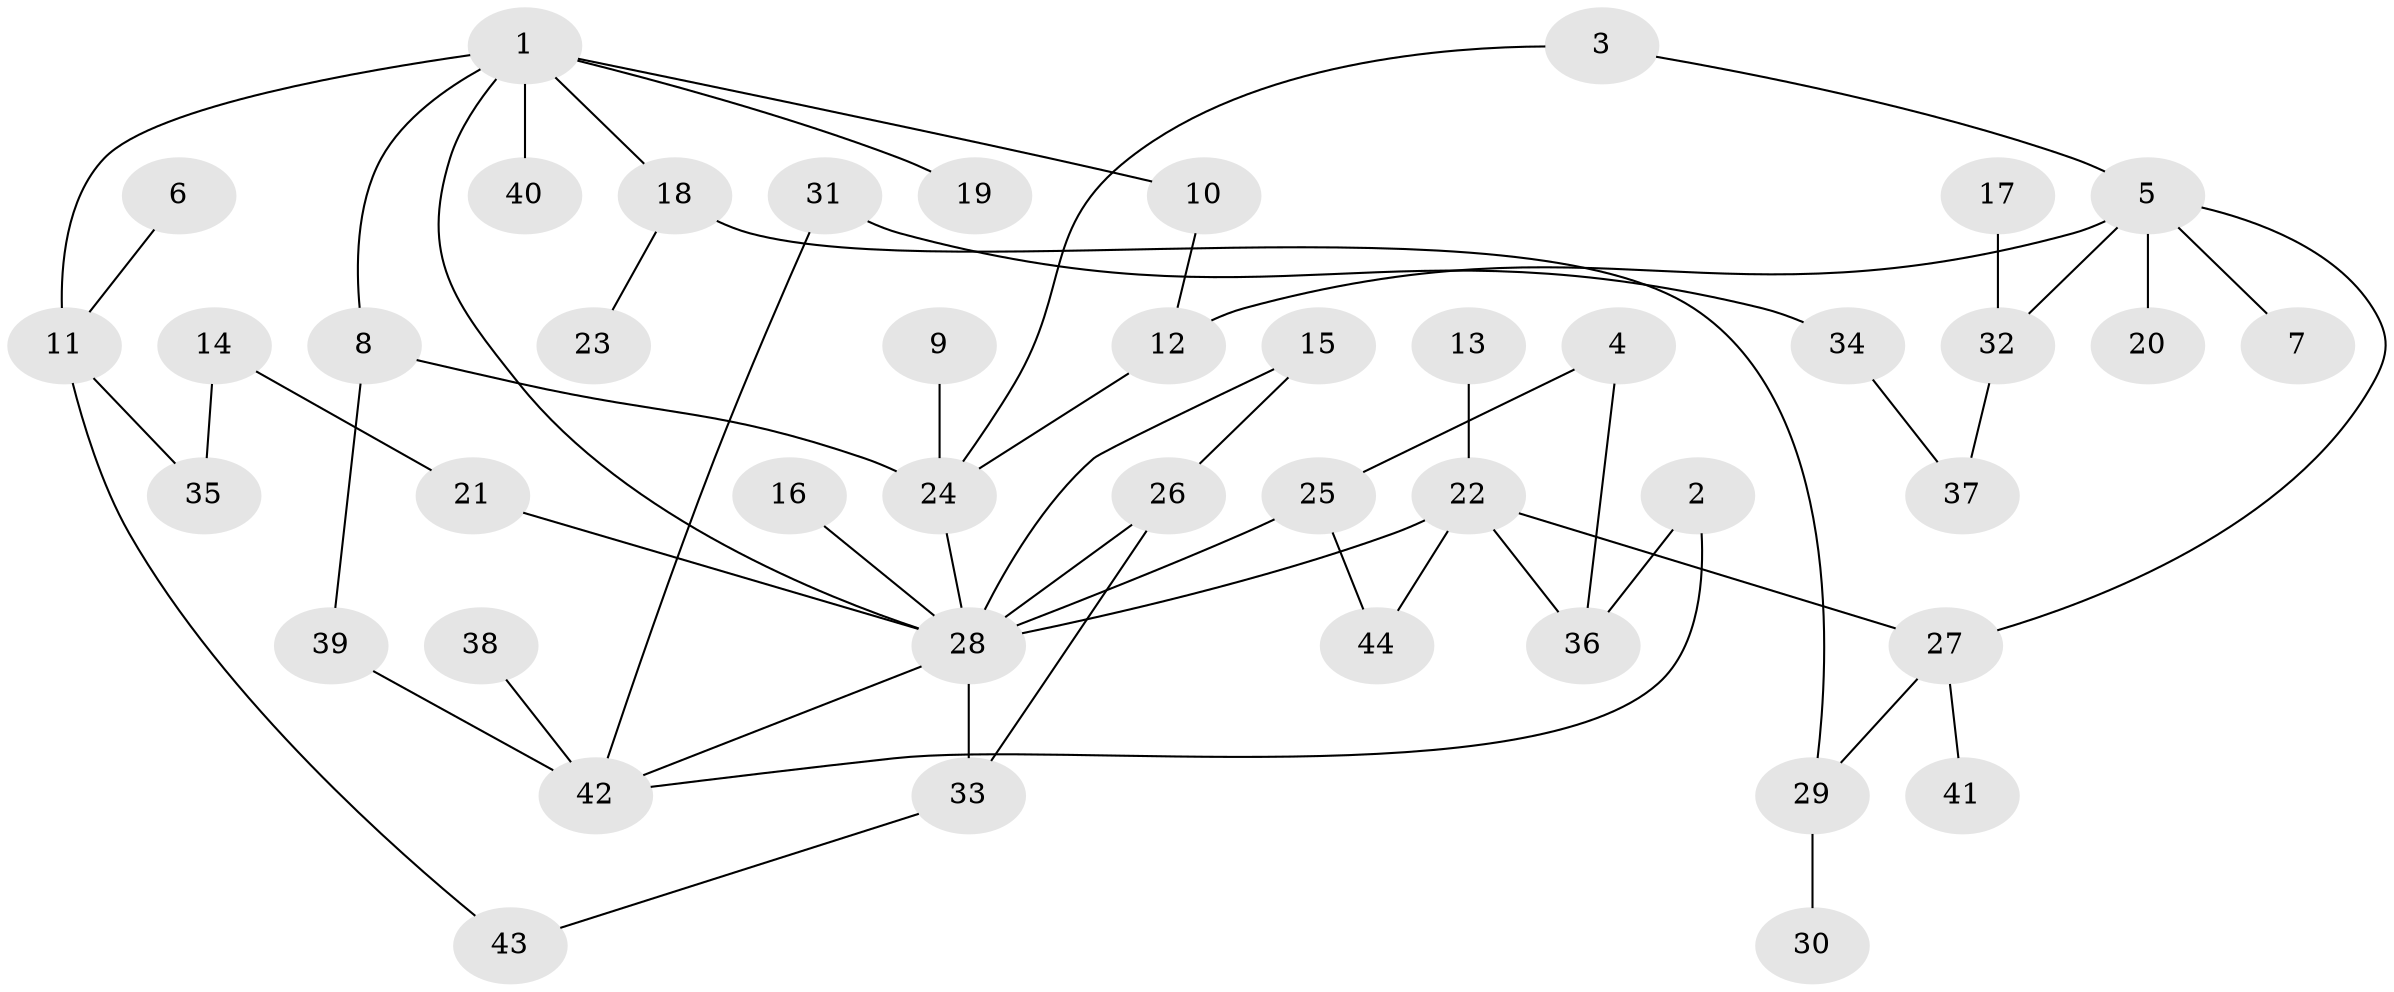 // original degree distribution, {7: 0.022727272727272728, 3: 0.19318181818181818, 6: 0.03409090909090909, 4: 0.06818181818181818, 5: 0.03409090909090909, 1: 0.36363636363636365, 2: 0.2840909090909091}
// Generated by graph-tools (version 1.1) at 2025/25/03/09/25 03:25:29]
// undirected, 44 vertices, 57 edges
graph export_dot {
graph [start="1"]
  node [color=gray90,style=filled];
  1;
  2;
  3;
  4;
  5;
  6;
  7;
  8;
  9;
  10;
  11;
  12;
  13;
  14;
  15;
  16;
  17;
  18;
  19;
  20;
  21;
  22;
  23;
  24;
  25;
  26;
  27;
  28;
  29;
  30;
  31;
  32;
  33;
  34;
  35;
  36;
  37;
  38;
  39;
  40;
  41;
  42;
  43;
  44;
  1 -- 8 [weight=1.0];
  1 -- 10 [weight=1.0];
  1 -- 11 [weight=1.0];
  1 -- 18 [weight=1.0];
  1 -- 19 [weight=1.0];
  1 -- 28 [weight=1.0];
  1 -- 40 [weight=1.0];
  2 -- 36 [weight=1.0];
  2 -- 42 [weight=1.0];
  3 -- 5 [weight=1.0];
  3 -- 24 [weight=1.0];
  4 -- 25 [weight=1.0];
  4 -- 36 [weight=1.0];
  5 -- 7 [weight=1.0];
  5 -- 12 [weight=1.0];
  5 -- 20 [weight=1.0];
  5 -- 27 [weight=1.0];
  5 -- 32 [weight=1.0];
  6 -- 11 [weight=1.0];
  8 -- 24 [weight=1.0];
  8 -- 39 [weight=1.0];
  9 -- 24 [weight=1.0];
  10 -- 12 [weight=1.0];
  11 -- 35 [weight=1.0];
  11 -- 43 [weight=1.0];
  12 -- 24 [weight=1.0];
  13 -- 22 [weight=1.0];
  14 -- 21 [weight=1.0];
  14 -- 35 [weight=1.0];
  15 -- 26 [weight=1.0];
  15 -- 28 [weight=1.0];
  16 -- 28 [weight=1.0];
  17 -- 32 [weight=1.0];
  18 -- 23 [weight=1.0];
  18 -- 29 [weight=1.0];
  21 -- 28 [weight=1.0];
  22 -- 27 [weight=1.0];
  22 -- 28 [weight=1.0];
  22 -- 36 [weight=1.0];
  22 -- 44 [weight=1.0];
  24 -- 28 [weight=1.0];
  25 -- 28 [weight=1.0];
  25 -- 44 [weight=1.0];
  26 -- 28 [weight=2.0];
  26 -- 33 [weight=1.0];
  27 -- 29 [weight=1.0];
  27 -- 41 [weight=1.0];
  28 -- 33 [weight=1.0];
  28 -- 42 [weight=1.0];
  29 -- 30 [weight=1.0];
  31 -- 34 [weight=1.0];
  31 -- 42 [weight=1.0];
  32 -- 37 [weight=1.0];
  33 -- 43 [weight=1.0];
  34 -- 37 [weight=1.0];
  38 -- 42 [weight=1.0];
  39 -- 42 [weight=1.0];
}
